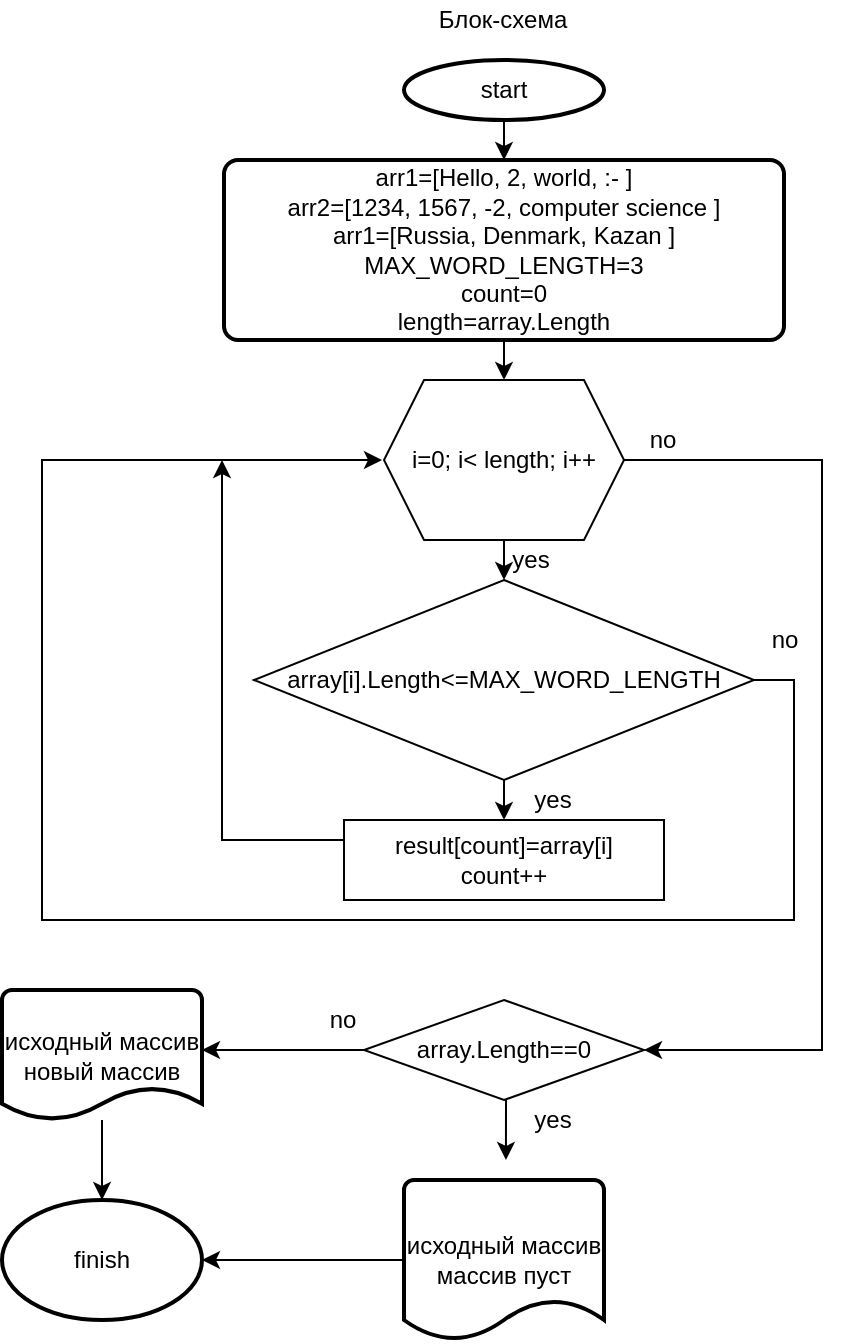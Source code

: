 <mxfile version="13.9.9" type="device"><diagram id="Xnf7QmGpABoh0UFuRDds" name="Страница 1"><mxGraphModel dx="1086" dy="806" grid="1" gridSize="10" guides="1" tooltips="1" connect="1" arrows="1" fold="1" page="1" pageScale="1" pageWidth="827" pageHeight="1169" math="0" shadow="0"><root><mxCell id="0"/><mxCell id="1" parent="0"/><mxCell id="On7i9NM0i3Lkj3PLTmiu-7" style="edgeStyle=none;rounded=0;orthogonalLoop=1;jettySize=auto;html=1;exitX=0.5;exitY=1;exitDx=0;exitDy=0;exitPerimeter=0;entryX=0.5;entryY=0;entryDx=0;entryDy=0;" parent="1" source="38kToqntLz86_Tlteux5-1" target="38kToqntLz86_Tlteux5-3" edge="1"><mxGeometry relative="1" as="geometry"/></mxCell><mxCell id="38kToqntLz86_Tlteux5-1" value="start" style="strokeWidth=2;html=1;shape=mxgraph.flowchart.start_1;whiteSpace=wrap;" parent="1" vertex="1"><mxGeometry x="351" y="50" width="100" height="30" as="geometry"/></mxCell><mxCell id="On7i9NM0i3Lkj3PLTmiu-8" style="edgeStyle=none;rounded=0;orthogonalLoop=1;jettySize=auto;html=1;exitX=0.5;exitY=1;exitDx=0;exitDy=0;entryX=0.5;entryY=0;entryDx=0;entryDy=0;" parent="1" source="38kToqntLz86_Tlteux5-3" target="On7i9NM0i3Lkj3PLTmiu-3" edge="1"><mxGeometry relative="1" as="geometry"/></mxCell><mxCell id="38kToqntLz86_Tlteux5-3" value="arr1=[Hello, 2, world, :- ]&lt;br&gt;arr2=[1234, 1567, -2, computer science ]&lt;br&gt;arr1=[Russia, Denmark, Kazan ]&lt;br&gt;MAX_WORD_LENGTH=3&lt;br&gt;count=0&lt;br&gt;length=array.Length&lt;br&gt;" style="rounded=1;whiteSpace=wrap;html=1;absoluteArcSize=1;arcSize=14;strokeWidth=2;" parent="1" vertex="1"><mxGeometry x="261" y="100" width="280" height="90" as="geometry"/></mxCell><mxCell id="38kToqntLz86_Tlteux5-9" value="finish" style="strokeWidth=2;html=1;shape=mxgraph.flowchart.start_1;whiteSpace=wrap;" parent="1" vertex="1"><mxGeometry x="150" y="620" width="100" height="60" as="geometry"/></mxCell><mxCell id="On7i9NM0i3Lkj3PLTmiu-10" style="edgeStyle=none;rounded=0;orthogonalLoop=1;jettySize=auto;html=1;exitX=0.5;exitY=1;exitDx=0;exitDy=0;" parent="1" source="qe4Yrn_tA8_yvY40PCuv-1" target="qe4Yrn_tA8_yvY40PCuv-3" edge="1"><mxGeometry relative="1" as="geometry"/></mxCell><mxCell id="U4qWfP23hsyfCFfr8NQ7-1" style="edgeStyle=orthogonalEdgeStyle;rounded=0;orthogonalLoop=1;jettySize=auto;html=1;exitX=1;exitY=0.5;exitDx=0;exitDy=0;" edge="1" parent="1" source="qe4Yrn_tA8_yvY40PCuv-1"><mxGeometry relative="1" as="geometry"><mxPoint x="340" y="250" as="targetPoint"/><Array as="points"><mxPoint x="546" y="360"/><mxPoint x="546" y="480"/><mxPoint x="170" y="480"/><mxPoint x="170" y="250"/><mxPoint x="200" y="250"/></Array></mxGeometry></mxCell><mxCell id="qe4Yrn_tA8_yvY40PCuv-1" value="array[i].Length&amp;lt;=MAX_WORD_LENGTH" style="rhombus;whiteSpace=wrap;html=1;" parent="1" vertex="1"><mxGeometry x="276" y="310" width="250" height="100" as="geometry"/></mxCell><mxCell id="On7i9NM0i3Lkj3PLTmiu-15" style="edgeStyle=orthogonalEdgeStyle;rounded=0;orthogonalLoop=1;jettySize=auto;html=1;exitX=0;exitY=0.5;exitDx=0;exitDy=0;" parent="1" source="qe4Yrn_tA8_yvY40PCuv-3" edge="1"><mxGeometry relative="1" as="geometry"><mxPoint x="260" y="250" as="targetPoint"/><Array as="points"><mxPoint x="321" y="440"/><mxPoint x="260" y="440"/></Array></mxGeometry></mxCell><mxCell id="qe4Yrn_tA8_yvY40PCuv-3" value="result[count]=array[i]&lt;br&gt;count++" style="rounded=0;whiteSpace=wrap;html=1;" parent="1" vertex="1"><mxGeometry x="321" y="430" width="160" height="40" as="geometry"/></mxCell><mxCell id="U4qWfP23hsyfCFfr8NQ7-3" style="edgeStyle=orthogonalEdgeStyle;rounded=0;orthogonalLoop=1;jettySize=auto;html=1;exitX=0.5;exitY=1;exitDx=0;exitDy=0;entryX=0.455;entryY=0;entryDx=0;entryDy=0;entryPerimeter=0;" edge="1" parent="1" source="qe4Yrn_tA8_yvY40PCuv-4"><mxGeometry relative="1" as="geometry"><mxPoint x="401.97" y="600" as="targetPoint"/></mxGeometry></mxCell><mxCell id="U4qWfP23hsyfCFfr8NQ7-12" style="edgeStyle=orthogonalEdgeStyle;rounded=0;orthogonalLoop=1;jettySize=auto;html=1;exitX=0;exitY=0.5;exitDx=0;exitDy=0;" edge="1" parent="1" source="qe4Yrn_tA8_yvY40PCuv-4"><mxGeometry relative="1" as="geometry"><mxPoint x="250" y="545" as="targetPoint"/></mxGeometry></mxCell><mxCell id="qe4Yrn_tA8_yvY40PCuv-4" value="array.Length==0" style="rhombus;whiteSpace=wrap;html=1;" parent="1" vertex="1"><mxGeometry x="331" y="520" width="140" height="50" as="geometry"/></mxCell><mxCell id="U4qWfP23hsyfCFfr8NQ7-10" style="edgeStyle=orthogonalEdgeStyle;rounded=0;orthogonalLoop=1;jettySize=auto;html=1;exitX=0;exitY=0.5;exitDx=0;exitDy=0;exitPerimeter=0;entryX=1;entryY=0.5;entryDx=0;entryDy=0;entryPerimeter=0;" edge="1" parent="1" source="qe4Yrn_tA8_yvY40PCuv-16" target="38kToqntLz86_Tlteux5-9"><mxGeometry relative="1" as="geometry"/></mxCell><mxCell id="qe4Yrn_tA8_yvY40PCuv-16" value="исходный массив&lt;br&gt;массив пуст" style="strokeWidth=2;html=1;shape=mxgraph.flowchart.document2;whiteSpace=wrap;size=0.25;" parent="1" vertex="1"><mxGeometry x="351" y="610" width="100" height="80" as="geometry"/></mxCell><mxCell id="On7i9NM0i3Lkj3PLTmiu-2" value="Блок-схема" style="text;html=1;align=center;verticalAlign=middle;resizable=0;points=[];autosize=1;" parent="1" vertex="1"><mxGeometry x="360" y="20" width="80" height="20" as="geometry"/></mxCell><mxCell id="On7i9NM0i3Lkj3PLTmiu-9" style="edgeStyle=none;rounded=0;orthogonalLoop=1;jettySize=auto;html=1;exitX=0.5;exitY=1;exitDx=0;exitDy=0;entryX=0.5;entryY=0;entryDx=0;entryDy=0;" parent="1" source="On7i9NM0i3Lkj3PLTmiu-3" target="qe4Yrn_tA8_yvY40PCuv-1" edge="1"><mxGeometry relative="1" as="geometry"/></mxCell><mxCell id="On7i9NM0i3Lkj3PLTmiu-18" style="edgeStyle=orthogonalEdgeStyle;rounded=0;orthogonalLoop=1;jettySize=auto;html=1;exitX=1;exitY=0.5;exitDx=0;exitDy=0;entryX=1;entryY=0.5;entryDx=0;entryDy=0;" parent="1" source="On7i9NM0i3Lkj3PLTmiu-3" target="qe4Yrn_tA8_yvY40PCuv-4" edge="1"><mxGeometry relative="1" as="geometry"><Array as="points"><mxPoint x="560" y="250"/><mxPoint x="560" y="545"/></Array></mxGeometry></mxCell><mxCell id="On7i9NM0i3Lkj3PLTmiu-3" value="i=0; i&amp;lt; length; i++" style="shape=hexagon;perimeter=hexagonPerimeter2;whiteSpace=wrap;html=1;fixedSize=1;" parent="1" vertex="1"><mxGeometry x="341" y="210" width="120" height="80" as="geometry"/></mxCell><mxCell id="On7i9NM0i3Lkj3PLTmiu-11" value="yes" style="text;html=1;align=center;verticalAlign=middle;resizable=0;points=[];autosize=1;" parent="1" vertex="1"><mxGeometry x="399" y="290" width="30" height="20" as="geometry"/></mxCell><mxCell id="On7i9NM0i3Lkj3PLTmiu-16" value="yes" style="text;html=1;align=center;verticalAlign=middle;resizable=0;points=[];autosize=1;" parent="1" vertex="1"><mxGeometry x="410" y="410" width="30" height="20" as="geometry"/></mxCell><mxCell id="On7i9NM0i3Lkj3PLTmiu-19" value="no" style="text;html=1;align=center;verticalAlign=middle;resizable=0;points=[];autosize=1;" parent="1" vertex="1"><mxGeometry x="526" y="330" width="30" height="20" as="geometry"/></mxCell><mxCell id="U4qWfP23hsyfCFfr8NQ7-2" value="no" style="text;html=1;align=center;verticalAlign=middle;resizable=0;points=[];autosize=1;" vertex="1" parent="1"><mxGeometry x="465" y="230" width="30" height="20" as="geometry"/></mxCell><mxCell id="U4qWfP23hsyfCFfr8NQ7-4" value="yes" style="text;html=1;align=center;verticalAlign=middle;resizable=0;points=[];autosize=1;" vertex="1" parent="1"><mxGeometry x="410" y="570" width="30" height="20" as="geometry"/></mxCell><mxCell id="U4qWfP23hsyfCFfr8NQ7-13" value="" style="edgeStyle=none;rounded=0;orthogonalLoop=1;jettySize=auto;html=1;" edge="1" parent="1" source="U4qWfP23hsyfCFfr8NQ7-5" target="38kToqntLz86_Tlteux5-9"><mxGeometry relative="1" as="geometry"/></mxCell><mxCell id="U4qWfP23hsyfCFfr8NQ7-5" value="исходный массив&lt;br&gt;новый массив" style="strokeWidth=2;html=1;shape=mxgraph.flowchart.document2;whiteSpace=wrap;size=0.25;" vertex="1" parent="1"><mxGeometry x="150" y="515" width="100" height="65" as="geometry"/></mxCell><mxCell id="U4qWfP23hsyfCFfr8NQ7-7" value="no" style="text;html=1;align=center;verticalAlign=middle;resizable=0;points=[];autosize=1;" vertex="1" parent="1"><mxGeometry x="305" y="520" width="30" height="20" as="geometry"/></mxCell></root></mxGraphModel></diagram></mxfile>